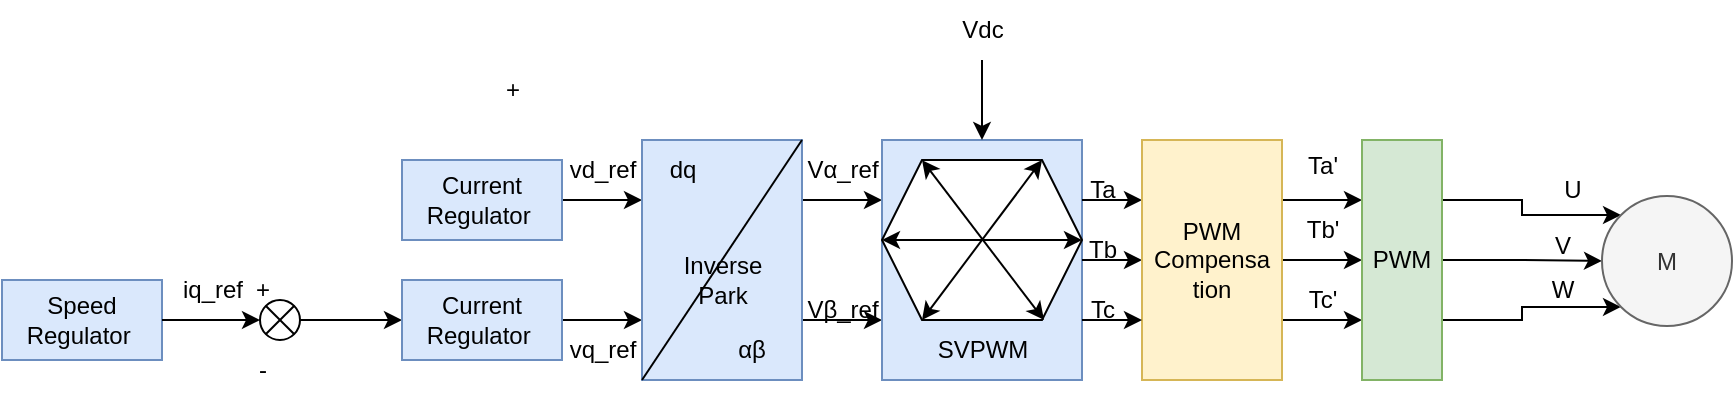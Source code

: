 <mxfile version="25.0.3">
  <diagram name="FOC 无感核心算法" id="3-nX8cObhvYd6T8ZdyRS">
    <mxGraphModel dx="954" dy="558" grid="1" gridSize="10" guides="1" tooltips="1" connect="1" arrows="1" fold="1" page="1" pageScale="1" pageWidth="1169" pageHeight="827" math="0" shadow="0">
      <root>
        <mxCell id="0" />
        <mxCell id="1" parent="0" />
        <mxCell id="nPId89hetOlhef9QkJUg-1" value="Speed&lt;div&gt;Regulator&amp;nbsp;&lt;/div&gt;" style="rounded=0;whiteSpace=wrap;html=1;fillColor=#dae8fc;strokeColor=#6c8ebf;" parent="1" vertex="1">
          <mxGeometry x="40" y="200" width="80" height="40" as="geometry" />
        </mxCell>
        <mxCell id="zeCSSIE1rZjSfiVyKvIU-3" style="edgeStyle=orthogonalEdgeStyle;rounded=0;orthogonalLoop=1;jettySize=auto;html=1;exitX=1;exitY=0.5;exitDx=0;exitDy=0;exitPerimeter=0;entryX=0;entryY=0.5;entryDx=0;entryDy=0;" parent="1" source="nPId89hetOlhef9QkJUg-2" target="zeCSSIE1rZjSfiVyKvIU-1" edge="1">
          <mxGeometry relative="1" as="geometry" />
        </mxCell>
        <mxCell id="nPId89hetOlhef9QkJUg-2" value="" style="verticalLabelPosition=bottom;verticalAlign=top;html=1;shape=mxgraph.flowchart.or;" parent="1" vertex="1">
          <mxGeometry x="169" y="210" width="20" height="20" as="geometry" />
        </mxCell>
        <mxCell id="nPId89hetOlhef9QkJUg-3" value="+" style="text;html=1;align=center;verticalAlign=middle;resizable=0;points=[];autosize=1;strokeColor=none;fillColor=none;" parent="1" vertex="1">
          <mxGeometry x="280" y="90" width="30" height="30" as="geometry" />
        </mxCell>
        <mxCell id="nPId89hetOlhef9QkJUg-4" value="+" style="text;html=1;align=center;verticalAlign=middle;resizable=0;points=[];autosize=1;strokeColor=none;fillColor=none;" parent="1" vertex="1">
          <mxGeometry x="155" y="190" width="30" height="30" as="geometry" />
        </mxCell>
        <mxCell id="nPId89hetOlhef9QkJUg-5" value="-" style="text;html=1;align=center;verticalAlign=middle;resizable=0;points=[];autosize=1;strokeColor=none;fillColor=none;" parent="1" vertex="1">
          <mxGeometry x="155" y="230" width="30" height="30" as="geometry" />
        </mxCell>
        <mxCell id="nPId89hetOlhef9QkJUg-6" style="edgeStyle=orthogonalEdgeStyle;rounded=0;orthogonalLoop=1;jettySize=auto;html=1;exitX=1;exitY=0.5;exitDx=0;exitDy=0;entryX=0;entryY=0.5;entryDx=0;entryDy=0;entryPerimeter=0;" parent="1" source="nPId89hetOlhef9QkJUg-1" target="nPId89hetOlhef9QkJUg-2" edge="1">
          <mxGeometry relative="1" as="geometry" />
        </mxCell>
        <mxCell id="nPId89hetOlhef9QkJUg-7" value="iq_ref" style="text;html=1;align=center;verticalAlign=middle;resizable=0;points=[];autosize=1;strokeColor=none;fillColor=none;" parent="1" vertex="1">
          <mxGeometry x="120" y="190" width="50" height="30" as="geometry" />
        </mxCell>
        <mxCell id="zeCSSIE1rZjSfiVyKvIU-5" style="edgeStyle=orthogonalEdgeStyle;rounded=0;orthogonalLoop=1;jettySize=auto;html=1;exitX=1;exitY=0.5;exitDx=0;exitDy=0;entryX=0;entryY=0.75;entryDx=0;entryDy=0;" parent="1" source="zeCSSIE1rZjSfiVyKvIU-1" target="zeCSSIE1rZjSfiVyKvIU-4" edge="1">
          <mxGeometry relative="1" as="geometry" />
        </mxCell>
        <mxCell id="zeCSSIE1rZjSfiVyKvIU-1" value="Current&lt;br&gt;&lt;div&gt;Regulator&amp;nbsp;&lt;/div&gt;" style="rounded=0;whiteSpace=wrap;html=1;fillColor=#dae8fc;strokeColor=#6c8ebf;" parent="1" vertex="1">
          <mxGeometry x="240" y="200" width="80" height="40" as="geometry" />
        </mxCell>
        <mxCell id="zeCSSIE1rZjSfiVyKvIU-6" style="edgeStyle=orthogonalEdgeStyle;rounded=0;orthogonalLoop=1;jettySize=auto;html=1;exitX=1;exitY=0.5;exitDx=0;exitDy=0;entryX=0;entryY=0.25;entryDx=0;entryDy=0;" parent="1" source="zeCSSIE1rZjSfiVyKvIU-2" target="zeCSSIE1rZjSfiVyKvIU-4" edge="1">
          <mxGeometry relative="1" as="geometry" />
        </mxCell>
        <mxCell id="zeCSSIE1rZjSfiVyKvIU-2" value="Current&lt;br&gt;&lt;div&gt;Regulator&amp;nbsp;&lt;/div&gt;" style="rounded=0;whiteSpace=wrap;html=1;fillColor=#dae8fc;strokeColor=#6c8ebf;" parent="1" vertex="1">
          <mxGeometry x="240" y="140" width="80" height="40" as="geometry" />
        </mxCell>
        <mxCell id="zeCSSIE1rZjSfiVyKvIU-26" style="edgeStyle=orthogonalEdgeStyle;rounded=0;orthogonalLoop=1;jettySize=auto;html=1;exitX=1;exitY=0.25;exitDx=0;exitDy=0;entryX=0;entryY=0.25;entryDx=0;entryDy=0;" parent="1" source="zeCSSIE1rZjSfiVyKvIU-4" target="zeCSSIE1rZjSfiVyKvIU-23" edge="1">
          <mxGeometry relative="1" as="geometry" />
        </mxCell>
        <mxCell id="zeCSSIE1rZjSfiVyKvIU-27" style="edgeStyle=orthogonalEdgeStyle;rounded=0;orthogonalLoop=1;jettySize=auto;html=1;exitX=1;exitY=0.75;exitDx=0;exitDy=0;" parent="1" source="zeCSSIE1rZjSfiVyKvIU-4" edge="1">
          <mxGeometry relative="1" as="geometry">
            <mxPoint x="480" y="220" as="targetPoint" />
          </mxGeometry>
        </mxCell>
        <mxCell id="zeCSSIE1rZjSfiVyKvIU-4" value="" style="rounded=0;whiteSpace=wrap;html=1;fillColor=#dae8fc;strokeColor=#6c8ebf;" parent="1" vertex="1">
          <mxGeometry x="360" y="130" width="80" height="120" as="geometry" />
        </mxCell>
        <mxCell id="zeCSSIE1rZjSfiVyKvIU-7" value="vq_ref" style="text;html=1;align=center;verticalAlign=middle;resizable=0;points=[];autosize=1;strokeColor=none;fillColor=none;" parent="1" vertex="1">
          <mxGeometry x="310" y="220" width="60" height="30" as="geometry" />
        </mxCell>
        <mxCell id="zeCSSIE1rZjSfiVyKvIU-8" value="vd_ref" style="text;html=1;align=center;verticalAlign=middle;resizable=0;points=[];autosize=1;strokeColor=none;fillColor=none;" parent="1" vertex="1">
          <mxGeometry x="310" y="130" width="60" height="30" as="geometry" />
        </mxCell>
        <mxCell id="zeCSSIE1rZjSfiVyKvIU-9" value="" style="endArrow=none;html=1;rounded=0;entryX=1;entryY=0;entryDx=0;entryDy=0;" parent="1" target="zeCSSIE1rZjSfiVyKvIU-4" edge="1">
          <mxGeometry width="50" height="50" relative="1" as="geometry">
            <mxPoint x="360" y="250" as="sourcePoint" />
            <mxPoint x="460" y="207.143" as="targetPoint" />
          </mxGeometry>
        </mxCell>
        <mxCell id="zeCSSIE1rZjSfiVyKvIU-10" value="dq" style="text;html=1;align=center;verticalAlign=middle;resizable=0;points=[];autosize=1;strokeColor=none;fillColor=none;" parent="1" vertex="1">
          <mxGeometry x="360" y="130" width="40" height="30" as="geometry" />
        </mxCell>
        <mxCell id="zeCSSIE1rZjSfiVyKvIU-13" value="αβ" style="text;strokeColor=none;align=center;fillColor=none;html=1;verticalAlign=middle;whiteSpace=wrap;rounded=0;" parent="1" vertex="1">
          <mxGeometry x="400" y="220" width="30" height="30" as="geometry" />
        </mxCell>
        <mxCell id="zeCSSIE1rZjSfiVyKvIU-14" value="Inverse&lt;div&gt;Park&lt;/div&gt;" style="text;html=1;align=center;verticalAlign=middle;resizable=0;points=[];autosize=1;strokeColor=none;fillColor=none;" parent="1" vertex="1">
          <mxGeometry x="370" y="180" width="60" height="40" as="geometry" />
        </mxCell>
        <mxCell id="zeCSSIE1rZjSfiVyKvIU-25" value="" style="group" parent="1" vertex="1" connectable="0">
          <mxGeometry x="480" y="130" width="100" height="120" as="geometry" />
        </mxCell>
        <mxCell id="zeCSSIE1rZjSfiVyKvIU-23" value="" style="rounded=0;whiteSpace=wrap;html=1;fillColor=#dae8fc;strokeColor=#6c8ebf;" parent="zeCSSIE1rZjSfiVyKvIU-25" vertex="1">
          <mxGeometry width="100" height="120" as="geometry" />
        </mxCell>
        <mxCell id="zeCSSIE1rZjSfiVyKvIU-21" value="" style="group" parent="zeCSSIE1rZjSfiVyKvIU-25" vertex="1" connectable="0">
          <mxGeometry y="10" width="100" height="80" as="geometry" />
        </mxCell>
        <mxCell id="zeCSSIE1rZjSfiVyKvIU-15" value="" style="shape=hexagon;perimeter=hexagonPerimeter2;whiteSpace=wrap;html=1;fixedSize=1;" parent="zeCSSIE1rZjSfiVyKvIU-21" vertex="1">
          <mxGeometry width="100" height="80" as="geometry" />
        </mxCell>
        <mxCell id="zeCSSIE1rZjSfiVyKvIU-16" value="" style="endArrow=classic;html=1;rounded=0;entryX=0.8;entryY=0;entryDx=0;entryDy=0;entryPerimeter=0;startArrow=classic;startFill=1;endFill=1;" parent="zeCSSIE1rZjSfiVyKvIU-21" target="zeCSSIE1rZjSfiVyKvIU-15" edge="1">
          <mxGeometry width="50" height="50" relative="1" as="geometry">
            <mxPoint x="20" y="80" as="sourcePoint" />
            <mxPoint x="70" y="30" as="targetPoint" />
          </mxGeometry>
        </mxCell>
        <mxCell id="zeCSSIE1rZjSfiVyKvIU-17" value="" style="endArrow=classic;html=1;rounded=0;entryX=0.81;entryY=1;entryDx=0;entryDy=0;entryPerimeter=0;endFill=1;startArrow=classic;startFill=1;" parent="zeCSSIE1rZjSfiVyKvIU-21" target="zeCSSIE1rZjSfiVyKvIU-15" edge="1">
          <mxGeometry width="50" height="50" relative="1" as="geometry">
            <mxPoint x="20" as="sourcePoint" />
            <mxPoint x="70" y="-50" as="targetPoint" />
          </mxGeometry>
        </mxCell>
        <mxCell id="zeCSSIE1rZjSfiVyKvIU-19" value="" style="endArrow=classic;html=1;rounded=0;entryX=1;entryY=0.5;entryDx=0;entryDy=0;endFill=1;startArrow=classic;startFill=1;" parent="zeCSSIE1rZjSfiVyKvIU-21" target="zeCSSIE1rZjSfiVyKvIU-15" edge="1">
          <mxGeometry width="50" height="50" relative="1" as="geometry">
            <mxPoint y="40" as="sourcePoint" />
            <mxPoint x="50" y="-10" as="targetPoint" />
          </mxGeometry>
        </mxCell>
        <mxCell id="zeCSSIE1rZjSfiVyKvIU-24" value="SVPWM" style="text;html=1;align=center;verticalAlign=middle;resizable=0;points=[];autosize=1;strokeColor=none;fillColor=none;" parent="zeCSSIE1rZjSfiVyKvIU-25" vertex="1">
          <mxGeometry x="15" y="90" width="70" height="30" as="geometry" />
        </mxCell>
        <mxCell id="zeCSSIE1rZjSfiVyKvIU-28" value="Vα_ref" style="text;html=1;align=center;verticalAlign=middle;resizable=0;points=[];autosize=1;strokeColor=none;fillColor=none;" parent="1" vertex="1">
          <mxGeometry x="430" y="130" width="60" height="30" as="geometry" />
        </mxCell>
        <mxCell id="zeCSSIE1rZjSfiVyKvIU-29" value="Vβ_ref" style="text;html=1;align=center;verticalAlign=middle;resizable=0;points=[];autosize=1;strokeColor=none;fillColor=none;" parent="1" vertex="1">
          <mxGeometry x="430" y="200" width="60" height="30" as="geometry" />
        </mxCell>
        <mxCell id="zeCSSIE1rZjSfiVyKvIU-34" style="edgeStyle=orthogonalEdgeStyle;rounded=0;orthogonalLoop=1;jettySize=auto;html=1;exitX=0;exitY=0.5;exitDx=0;exitDy=0;endArrow=none;endFill=0;startArrow=classic;startFill=1;" parent="1" source="zeCSSIE1rZjSfiVyKvIU-32" edge="1">
          <mxGeometry relative="1" as="geometry">
            <mxPoint x="580" y="190" as="targetPoint" />
          </mxGeometry>
        </mxCell>
        <mxCell id="zeCSSIE1rZjSfiVyKvIU-35" style="edgeStyle=orthogonalEdgeStyle;rounded=0;orthogonalLoop=1;jettySize=auto;html=1;exitX=0;exitY=0.25;exitDx=0;exitDy=0;endArrow=none;endFill=0;startArrow=classic;startFill=1;" parent="1" source="zeCSSIE1rZjSfiVyKvIU-32" edge="1">
          <mxGeometry relative="1" as="geometry">
            <mxPoint x="580" y="160" as="targetPoint" />
          </mxGeometry>
        </mxCell>
        <mxCell id="DrrW1L28EIdIVbYCVkLP-1" style="edgeStyle=orthogonalEdgeStyle;rounded=0;orthogonalLoop=1;jettySize=auto;html=1;exitX=1;exitY=0.25;exitDx=0;exitDy=0;entryX=0;entryY=0.25;entryDx=0;entryDy=0;" edge="1" parent="1" source="zeCSSIE1rZjSfiVyKvIU-32" target="zeCSSIE1rZjSfiVyKvIU-40">
          <mxGeometry relative="1" as="geometry" />
        </mxCell>
        <mxCell id="DrrW1L28EIdIVbYCVkLP-2" style="edgeStyle=orthogonalEdgeStyle;rounded=0;orthogonalLoop=1;jettySize=auto;html=1;exitX=1;exitY=0.5;exitDx=0;exitDy=0;entryX=0;entryY=0.5;entryDx=0;entryDy=0;" edge="1" parent="1" source="zeCSSIE1rZjSfiVyKvIU-32" target="zeCSSIE1rZjSfiVyKvIU-40">
          <mxGeometry relative="1" as="geometry" />
        </mxCell>
        <mxCell id="DrrW1L28EIdIVbYCVkLP-3" style="edgeStyle=orthogonalEdgeStyle;rounded=0;orthogonalLoop=1;jettySize=auto;html=1;exitX=1;exitY=0.75;exitDx=0;exitDy=0;entryX=0;entryY=0.75;entryDx=0;entryDy=0;" edge="1" parent="1" source="zeCSSIE1rZjSfiVyKvIU-32" target="zeCSSIE1rZjSfiVyKvIU-40">
          <mxGeometry relative="1" as="geometry" />
        </mxCell>
        <mxCell id="zeCSSIE1rZjSfiVyKvIU-32" value="PWM&lt;div&gt;Compensa&lt;/div&gt;&lt;div&gt;tion&lt;/div&gt;" style="rounded=0;whiteSpace=wrap;html=1;fillColor=#fff2cc;strokeColor=#d6b656;" parent="1" vertex="1">
          <mxGeometry x="610" y="130" width="70" height="120" as="geometry" />
        </mxCell>
        <mxCell id="zeCSSIE1rZjSfiVyKvIU-33" style="edgeStyle=orthogonalEdgeStyle;rounded=0;orthogonalLoop=1;jettySize=auto;html=1;exitX=1;exitY=0.75;exitDx=0;exitDy=0;entryX=0;entryY=0.75;entryDx=0;entryDy=0;" parent="1" source="zeCSSIE1rZjSfiVyKvIU-23" target="zeCSSIE1rZjSfiVyKvIU-32" edge="1">
          <mxGeometry relative="1" as="geometry" />
        </mxCell>
        <mxCell id="zeCSSIE1rZjSfiVyKvIU-36" value="Ta" style="text;html=1;align=center;verticalAlign=middle;resizable=0;points=[];autosize=1;strokeColor=none;fillColor=none;" parent="1" vertex="1">
          <mxGeometry x="570" y="140" width="40" height="30" as="geometry" />
        </mxCell>
        <mxCell id="zeCSSIE1rZjSfiVyKvIU-37" value="Tb" style="text;html=1;align=center;verticalAlign=middle;resizable=0;points=[];autosize=1;strokeColor=none;fillColor=none;" parent="1" vertex="1">
          <mxGeometry x="570" y="170" width="40" height="30" as="geometry" />
        </mxCell>
        <mxCell id="zeCSSIE1rZjSfiVyKvIU-39" value="Tc" style="text;html=1;align=center;verticalAlign=middle;resizable=0;points=[];autosize=1;strokeColor=none;fillColor=none;" parent="1" vertex="1">
          <mxGeometry x="570" y="200" width="40" height="30" as="geometry" />
        </mxCell>
        <mxCell id="DrrW1L28EIdIVbYCVkLP-7" style="edgeStyle=orthogonalEdgeStyle;rounded=0;orthogonalLoop=1;jettySize=auto;html=1;exitX=1;exitY=0.25;exitDx=0;exitDy=0;entryX=0;entryY=0;entryDx=0;entryDy=0;" edge="1" parent="1" source="zeCSSIE1rZjSfiVyKvIU-40" target="zeCSSIE1rZjSfiVyKvIU-41">
          <mxGeometry relative="1" as="geometry" />
        </mxCell>
        <mxCell id="DrrW1L28EIdIVbYCVkLP-8" style="edgeStyle=orthogonalEdgeStyle;rounded=0;orthogonalLoop=1;jettySize=auto;html=1;exitX=1;exitY=0.5;exitDx=0;exitDy=0;entryX=0;entryY=0.5;entryDx=0;entryDy=0;" edge="1" parent="1" source="zeCSSIE1rZjSfiVyKvIU-40" target="zeCSSIE1rZjSfiVyKvIU-41">
          <mxGeometry relative="1" as="geometry" />
        </mxCell>
        <mxCell id="DrrW1L28EIdIVbYCVkLP-9" style="edgeStyle=orthogonalEdgeStyle;rounded=0;orthogonalLoop=1;jettySize=auto;html=1;exitX=1;exitY=0.75;exitDx=0;exitDy=0;entryX=0;entryY=1;entryDx=0;entryDy=0;" edge="1" parent="1" source="zeCSSIE1rZjSfiVyKvIU-40" target="zeCSSIE1rZjSfiVyKvIU-41">
          <mxGeometry relative="1" as="geometry" />
        </mxCell>
        <mxCell id="zeCSSIE1rZjSfiVyKvIU-40" value="PWM" style="rounded=0;whiteSpace=wrap;html=1;fillColor=#d5e8d4;strokeColor=#82b366;" parent="1" vertex="1">
          <mxGeometry x="720" y="130" width="40" height="120" as="geometry" />
        </mxCell>
        <mxCell id="zeCSSIE1rZjSfiVyKvIU-41" value="M" style="ellipse;whiteSpace=wrap;html=1;aspect=fixed;fillColor=#f5f5f5;fontColor=#333333;strokeColor=#666666;" parent="1" vertex="1">
          <mxGeometry x="840" y="158" width="65" height="65" as="geometry" />
        </mxCell>
        <mxCell id="DrrW1L28EIdIVbYCVkLP-4" value="Ta&#39;" style="text;html=1;align=center;verticalAlign=middle;resizable=0;points=[];autosize=1;strokeColor=none;fillColor=none;" vertex="1" parent="1">
          <mxGeometry x="680" y="128" width="40" height="30" as="geometry" />
        </mxCell>
        <mxCell id="DrrW1L28EIdIVbYCVkLP-5" value="Tb&#39;" style="text;html=1;align=center;verticalAlign=middle;resizable=0;points=[];autosize=1;strokeColor=none;fillColor=none;" vertex="1" parent="1">
          <mxGeometry x="680" y="160" width="40" height="30" as="geometry" />
        </mxCell>
        <mxCell id="DrrW1L28EIdIVbYCVkLP-6" value="Tc&#39;" style="text;html=1;align=center;verticalAlign=middle;resizable=0;points=[];autosize=1;strokeColor=none;fillColor=none;" vertex="1" parent="1">
          <mxGeometry x="680" y="195" width="40" height="30" as="geometry" />
        </mxCell>
        <mxCell id="DrrW1L28EIdIVbYCVkLP-10" value="U" style="text;html=1;align=center;verticalAlign=middle;resizable=0;points=[];autosize=1;strokeColor=none;fillColor=none;" vertex="1" parent="1">
          <mxGeometry x="810" y="140" width="30" height="30" as="geometry" />
        </mxCell>
        <mxCell id="DrrW1L28EIdIVbYCVkLP-11" value="V" style="text;html=1;align=center;verticalAlign=middle;resizable=0;points=[];autosize=1;strokeColor=none;fillColor=none;" vertex="1" parent="1">
          <mxGeometry x="805" y="168" width="30" height="30" as="geometry" />
        </mxCell>
        <mxCell id="DrrW1L28EIdIVbYCVkLP-12" value="W" style="text;html=1;align=center;verticalAlign=middle;resizable=0;points=[];autosize=1;strokeColor=none;fillColor=none;" vertex="1" parent="1">
          <mxGeometry x="805" y="190" width="30" height="30" as="geometry" />
        </mxCell>
        <mxCell id="DrrW1L28EIdIVbYCVkLP-13" value="Vdc" style="text;html=1;align=center;verticalAlign=middle;resizable=0;points=[];autosize=1;strokeColor=none;fillColor=none;" vertex="1" parent="1">
          <mxGeometry x="510" y="60" width="40" height="30" as="geometry" />
        </mxCell>
        <mxCell id="DrrW1L28EIdIVbYCVkLP-14" style="edgeStyle=orthogonalEdgeStyle;rounded=0;orthogonalLoop=1;jettySize=auto;html=1;exitX=0.5;exitY=0;exitDx=0;exitDy=0;endArrow=none;endFill=0;startArrow=classic;startFill=1;" edge="1" parent="1" source="zeCSSIE1rZjSfiVyKvIU-23" target="DrrW1L28EIdIVbYCVkLP-13">
          <mxGeometry relative="1" as="geometry" />
        </mxCell>
      </root>
    </mxGraphModel>
  </diagram>
</mxfile>
